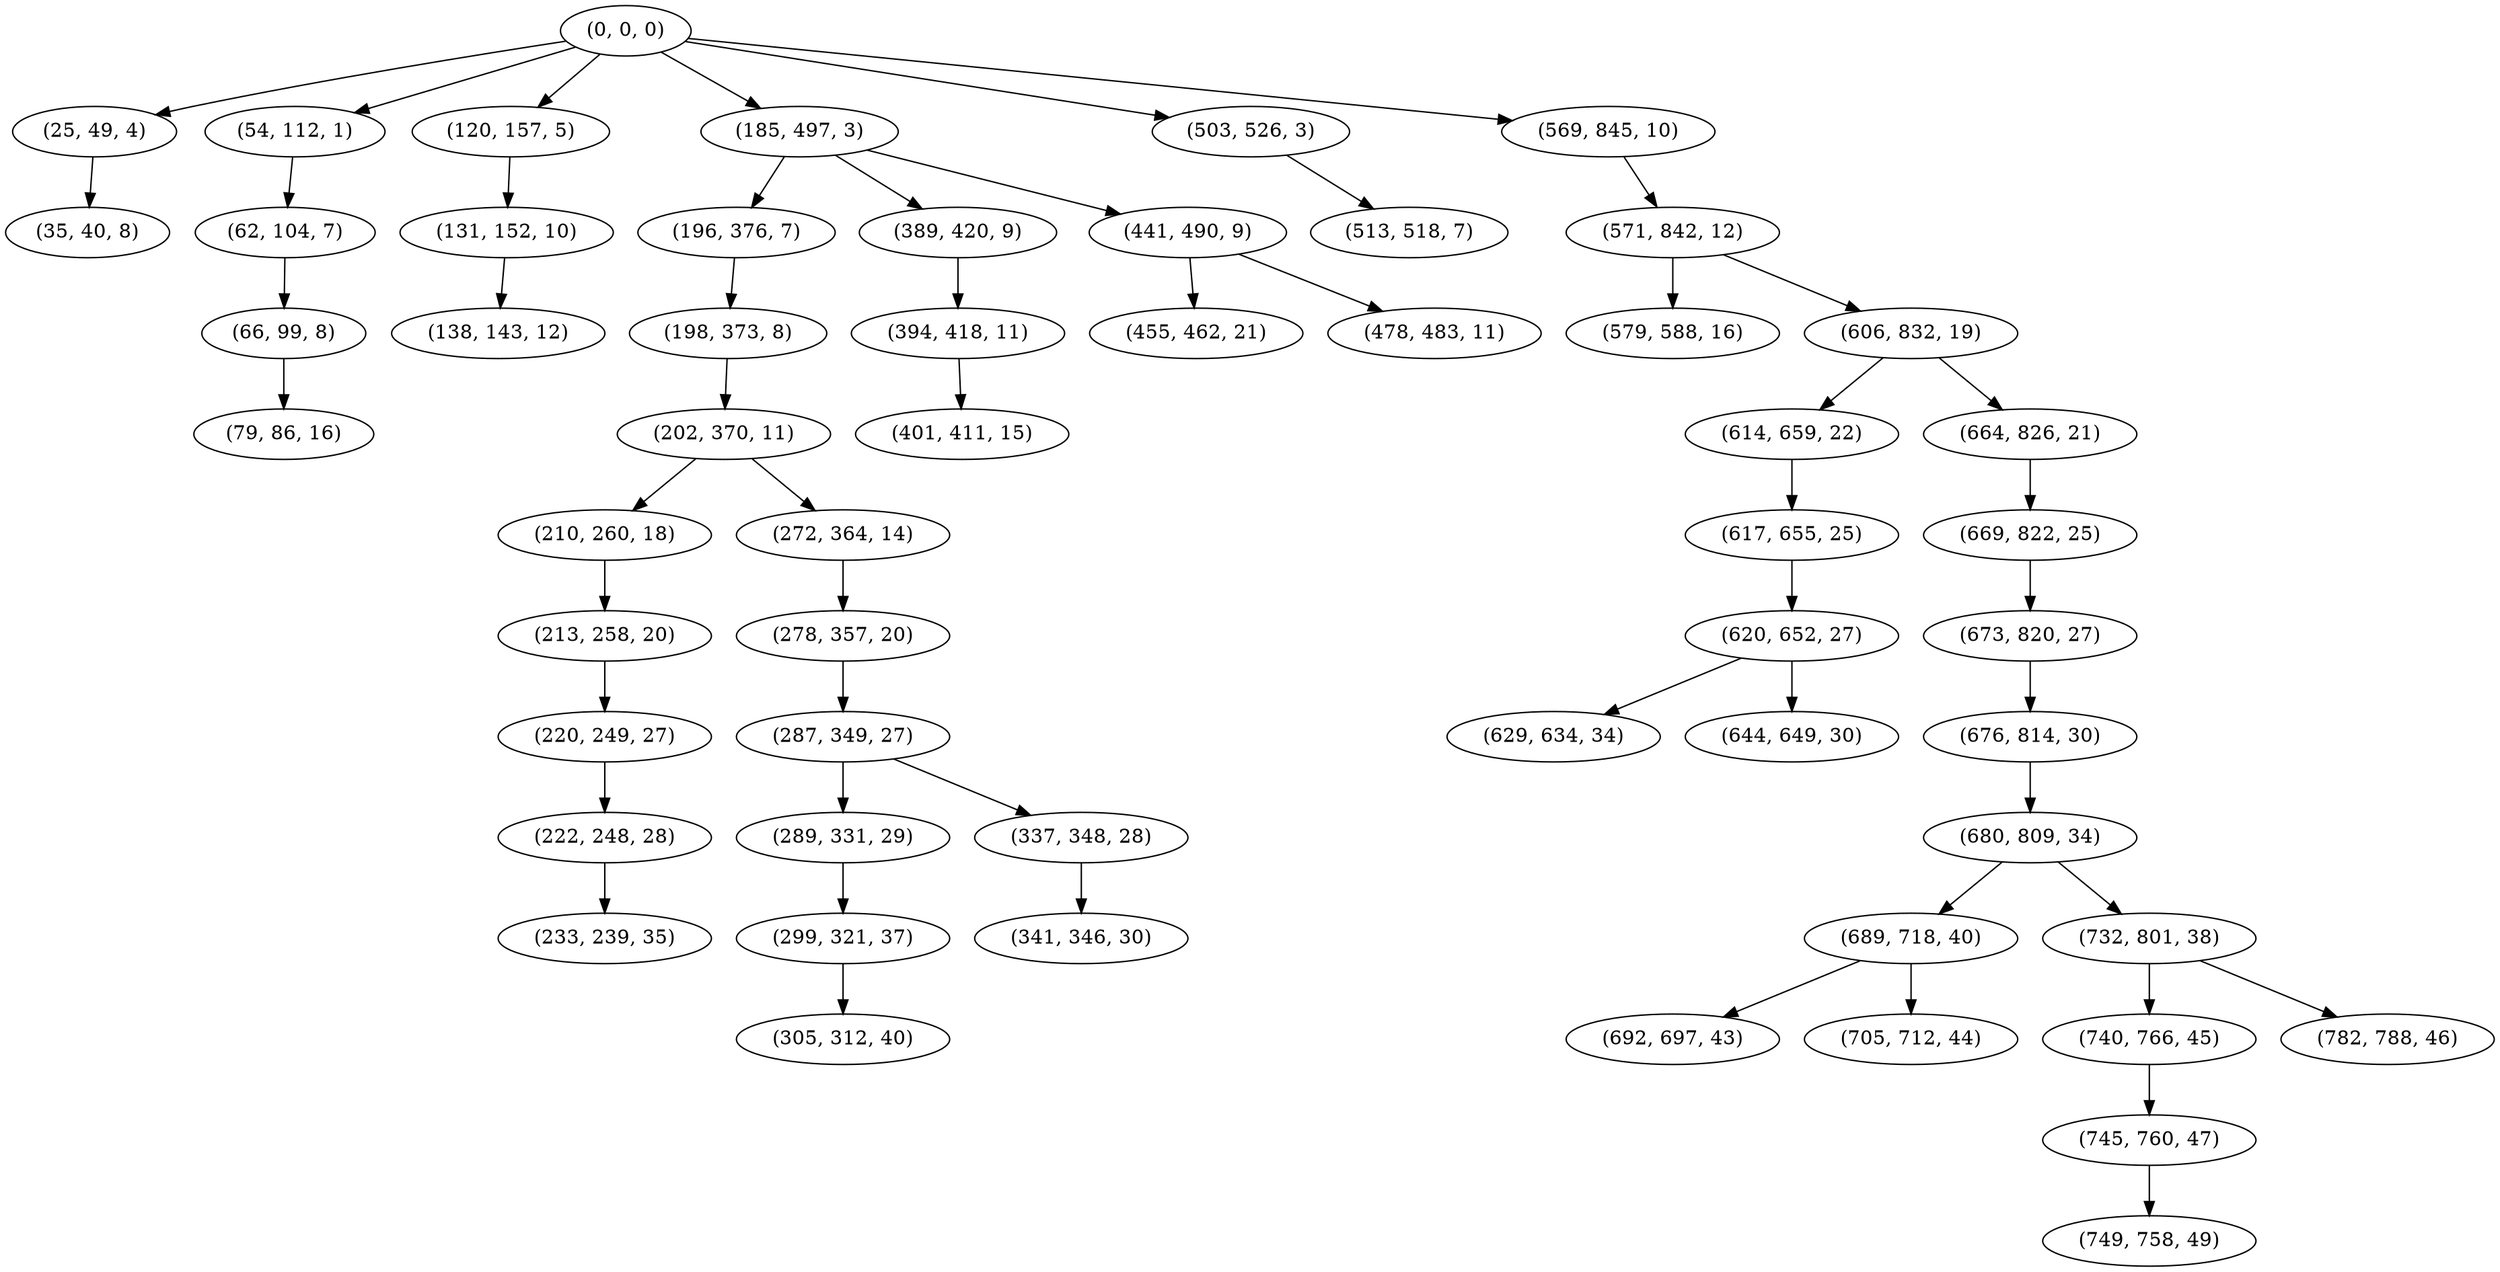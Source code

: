 digraph tree {
    "(0, 0, 0)";
    "(25, 49, 4)";
    "(35, 40, 8)";
    "(54, 112, 1)";
    "(62, 104, 7)";
    "(66, 99, 8)";
    "(79, 86, 16)";
    "(120, 157, 5)";
    "(131, 152, 10)";
    "(138, 143, 12)";
    "(185, 497, 3)";
    "(196, 376, 7)";
    "(198, 373, 8)";
    "(202, 370, 11)";
    "(210, 260, 18)";
    "(213, 258, 20)";
    "(220, 249, 27)";
    "(222, 248, 28)";
    "(233, 239, 35)";
    "(272, 364, 14)";
    "(278, 357, 20)";
    "(287, 349, 27)";
    "(289, 331, 29)";
    "(299, 321, 37)";
    "(305, 312, 40)";
    "(337, 348, 28)";
    "(341, 346, 30)";
    "(389, 420, 9)";
    "(394, 418, 11)";
    "(401, 411, 15)";
    "(441, 490, 9)";
    "(455, 462, 21)";
    "(478, 483, 11)";
    "(503, 526, 3)";
    "(513, 518, 7)";
    "(569, 845, 10)";
    "(571, 842, 12)";
    "(579, 588, 16)";
    "(606, 832, 19)";
    "(614, 659, 22)";
    "(617, 655, 25)";
    "(620, 652, 27)";
    "(629, 634, 34)";
    "(644, 649, 30)";
    "(664, 826, 21)";
    "(669, 822, 25)";
    "(673, 820, 27)";
    "(676, 814, 30)";
    "(680, 809, 34)";
    "(689, 718, 40)";
    "(692, 697, 43)";
    "(705, 712, 44)";
    "(732, 801, 38)";
    "(740, 766, 45)";
    "(745, 760, 47)";
    "(749, 758, 49)";
    "(782, 788, 46)";
    "(0, 0, 0)" -> "(25, 49, 4)";
    "(0, 0, 0)" -> "(54, 112, 1)";
    "(0, 0, 0)" -> "(120, 157, 5)";
    "(0, 0, 0)" -> "(185, 497, 3)";
    "(0, 0, 0)" -> "(503, 526, 3)";
    "(0, 0, 0)" -> "(569, 845, 10)";
    "(25, 49, 4)" -> "(35, 40, 8)";
    "(54, 112, 1)" -> "(62, 104, 7)";
    "(62, 104, 7)" -> "(66, 99, 8)";
    "(66, 99, 8)" -> "(79, 86, 16)";
    "(120, 157, 5)" -> "(131, 152, 10)";
    "(131, 152, 10)" -> "(138, 143, 12)";
    "(185, 497, 3)" -> "(196, 376, 7)";
    "(185, 497, 3)" -> "(389, 420, 9)";
    "(185, 497, 3)" -> "(441, 490, 9)";
    "(196, 376, 7)" -> "(198, 373, 8)";
    "(198, 373, 8)" -> "(202, 370, 11)";
    "(202, 370, 11)" -> "(210, 260, 18)";
    "(202, 370, 11)" -> "(272, 364, 14)";
    "(210, 260, 18)" -> "(213, 258, 20)";
    "(213, 258, 20)" -> "(220, 249, 27)";
    "(220, 249, 27)" -> "(222, 248, 28)";
    "(222, 248, 28)" -> "(233, 239, 35)";
    "(272, 364, 14)" -> "(278, 357, 20)";
    "(278, 357, 20)" -> "(287, 349, 27)";
    "(287, 349, 27)" -> "(289, 331, 29)";
    "(287, 349, 27)" -> "(337, 348, 28)";
    "(289, 331, 29)" -> "(299, 321, 37)";
    "(299, 321, 37)" -> "(305, 312, 40)";
    "(337, 348, 28)" -> "(341, 346, 30)";
    "(389, 420, 9)" -> "(394, 418, 11)";
    "(394, 418, 11)" -> "(401, 411, 15)";
    "(441, 490, 9)" -> "(455, 462, 21)";
    "(441, 490, 9)" -> "(478, 483, 11)";
    "(503, 526, 3)" -> "(513, 518, 7)";
    "(569, 845, 10)" -> "(571, 842, 12)";
    "(571, 842, 12)" -> "(579, 588, 16)";
    "(571, 842, 12)" -> "(606, 832, 19)";
    "(606, 832, 19)" -> "(614, 659, 22)";
    "(606, 832, 19)" -> "(664, 826, 21)";
    "(614, 659, 22)" -> "(617, 655, 25)";
    "(617, 655, 25)" -> "(620, 652, 27)";
    "(620, 652, 27)" -> "(629, 634, 34)";
    "(620, 652, 27)" -> "(644, 649, 30)";
    "(664, 826, 21)" -> "(669, 822, 25)";
    "(669, 822, 25)" -> "(673, 820, 27)";
    "(673, 820, 27)" -> "(676, 814, 30)";
    "(676, 814, 30)" -> "(680, 809, 34)";
    "(680, 809, 34)" -> "(689, 718, 40)";
    "(680, 809, 34)" -> "(732, 801, 38)";
    "(689, 718, 40)" -> "(692, 697, 43)";
    "(689, 718, 40)" -> "(705, 712, 44)";
    "(732, 801, 38)" -> "(740, 766, 45)";
    "(732, 801, 38)" -> "(782, 788, 46)";
    "(740, 766, 45)" -> "(745, 760, 47)";
    "(745, 760, 47)" -> "(749, 758, 49)";
}
